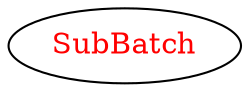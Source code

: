 digraph dependencyGraph {
 concentrate=true;
 ranksep="2.0";
 rankdir="LR"; 
 splines="ortho";
"SubBatch" [fontcolor="red"];
}